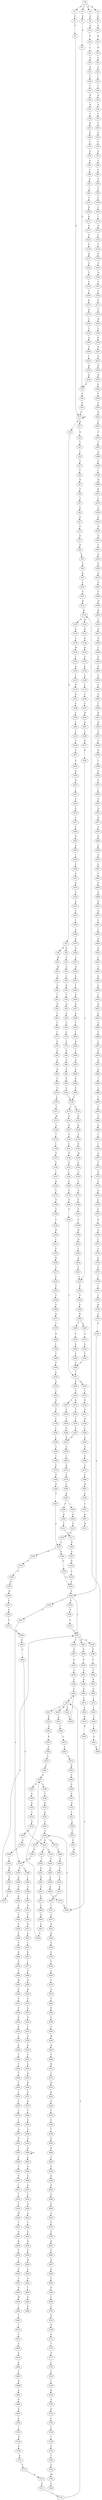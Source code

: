 strict digraph  {
	S0 -> S1 [ label = P ];
	S0 -> S2 [ label = K ];
	S0 -> S3 [ label = I ];
	S0 -> S4 [ label = S ];
	S1 -> S5 [ label = P ];
	S2 -> S6 [ label = E ];
	S3 -> S7 [ label = K ];
	S4 -> S8 [ label = G ];
	S5 -> S9 [ label = P ];
	S6 -> S10 [ label = N ];
	S7 -> S11 [ label = K ];
	S8 -> S12 [ label = A ];
	S9 -> S13 [ label = P ];
	S10 -> S14 [ label = K ];
	S11 -> S15 [ label = P ];
	S12 -> S16 [ label = P ];
	S13 -> S17 [ label = R ];
	S13 -> S18 [ label = K ];
	S13 -> S13 [ label = P ];
	S14 -> S19 [ label = R ];
	S15 -> S20 [ label = P ];
	S16 -> S21 [ label = I ];
	S17 -> S22 [ label = Q ];
	S18 -> S23 [ label = Q ];
	S19 -> S24 [ label = R ];
	S20 -> S25 [ label = P ];
	S21 -> S26 [ label = N ];
	S22 -> S27 [ label = T ];
	S23 -> S28 [ label = D ];
	S23 -> S29 [ label = S ];
	S24 -> S30 [ label = S ];
	S25 -> S13 [ label = P ];
	S26 -> S31 [ label = N ];
	S27 -> S32 [ label = Y ];
	S28 -> S33 [ label = W ];
	S29 -> S34 [ label = F ];
	S30 -> S35 [ label = I ];
	S31 -> S36 [ label = Y ];
	S32 -> S37 [ label = S ];
	S33 -> S38 [ label = M ];
	S34 -> S39 [ label = A ];
	S35 -> S40 [ label = I ];
	S36 -> S41 [ label = I ];
	S37 -> S42 [ label = F ];
	S38 -> S43 [ label = S ];
	S39 -> S44 [ label = L ];
	S40 -> S45 [ label = R ];
	S41 -> S46 [ label = R ];
	S42 -> S47 [ label = R ];
	S43 -> S48 [ label = E ];
	S44 -> S49 [ label = K ];
	S45 -> S50 [ label = D ];
	S46 -> S51 [ label = K ];
	S47 -> S52 [ label = P ];
	S48 -> S53 [ label = T ];
	S49 -> S54 [ label = V ];
	S50 -> S55 [ label = L ];
	S51 -> S56 [ label = Y ];
	S52 -> S57 [ label = A ];
	S53 -> S58 [ label = H ];
	S54 -> S59 [ label = A ];
	S55 -> S60 [ label = G ];
	S56 -> S61 [ label = H ];
	S57 -> S62 [ label = E ];
	S58 -> S63 [ label = T ];
	S59 -> S64 [ label = E ];
	S60 -> S65 [ label = N ];
	S61 -> S66 [ label = N ];
	S62 -> S67 [ label = E ];
	S63 -> S68 [ label = P ];
	S64 -> S69 [ label = A ];
	S65 -> S70 [ label = F ];
	S66 -> S71 [ label = Y ];
	S67 -> S72 [ label = E ];
	S68 -> S73 [ label = T ];
	S69 -> S74 [ label = A ];
	S70 -> S75 [ label = A ];
	S71 -> S76 [ label = V ];
	S72 -> S77 [ label = E ];
	S73 -> S78 [ label = P ];
	S74 -> S79 [ label = S ];
	S75 -> S80 [ label = G ];
	S76 -> S81 [ label = A ];
	S77 -> S82 [ label = D ];
	S78 -> S83 [ label = Q ];
	S79 -> S84 [ label = E ];
	S80 -> S85 [ label = S ];
	S81 -> S86 [ label = V ];
	S82 -> S87 [ label = S ];
	S83 -> S88 [ label = A ];
	S84 -> S89 [ label = P ];
	S85 -> S90 [ label = A ];
	S86 -> S91 [ label = A ];
	S87 -> S92 [ label = A ];
	S88 -> S93 [ label = Q ];
	S89 -> S94 [ label = E ];
	S90 -> S95 [ label = V ];
	S91 -> S96 [ label = L ];
	S92 -> S97 [ label = K ];
	S93 -> S98 [ label = P ];
	S94 -> S99 [ label = K ];
	S95 -> S100 [ label = F ];
	S96 -> S101 [ label = V ];
	S97 -> S102 [ label = L ];
	S98 -> S103 [ label = Q ];
	S99 -> S104 [ label = S ];
	S100 -> S105 [ label = L ];
	S101 -> S106 [ label = K ];
	S102 -> S107 [ label = G ];
	S103 -> S108 [ label = S ];
	S104 -> S109 [ label = L ];
	S105 -> S110 [ label = I ];
	S106 -> S111 [ label = K ];
	S107 -> S112 [ label = R ];
	S108 -> S113 [ label = E ];
	S109 -> S114 [ label = L ];
	S109 -> S115 [ label = G ];
	S110 -> S116 [ label = N ];
	S111 -> S117 [ label = A ];
	S112 -> S118 [ label = R ];
	S113 -> S119 [ label = M ];
	S114 -> S120 [ label = K ];
	S115 -> S121 [ label = K ];
	S116 -> S122 [ label = T ];
	S117 -> S123 [ label = Y ];
	S118 -> S124 [ label = W ];
	S118 -> S125 [ label = G ];
	S119 -> S126 [ label = T ];
	S120 -> S127 [ label = H ];
	S121 -> S128 [ label = K ];
	S122 -> S129 [ label = T ];
	S123 -> S130 [ label = S ];
	S124 -> S131 [ label = D ];
	S125 -> S132 [ label = E ];
	S126 -> S133 [ label = F ];
	S127 -> S134 [ label = P ];
	S128 -> S135 [ label = S ];
	S129 -> S136 [ label = D ];
	S130 -> S137 [ label = Q ];
	S131 -> S138 [ label = P ];
	S132 -> S139 [ label = C ];
	S133 -> S140 [ label = L ];
	S134 -> S141 [ label = L ];
	S135 -> S142 [ label = D ];
	S136 -> S143 [ label = V ];
	S137 -> S144 [ label = G ];
	S138 -> S145 [ label = D ];
	S139 -> S146 [ label = M ];
	S140 -> S147 [ label = N ];
	S141 -> S148 [ label = N ];
	S142 -> S149 [ label = M ];
	S143 -> S150 [ label = Q ];
	S144 -> S151 [ label = V ];
	S145 -> S152 [ label = T ];
	S146 -> S153 [ label = T ];
	S147 -> S154 [ label = S ];
	S148 -> S155 [ label = S ];
	S149 -> S156 [ label = E ];
	S150 -> S157 [ label = V ];
	S151 -> S158 [ label = V ];
	S152 -> S159 [ label = L ];
	S153 -> S160 [ label = A ];
	S154 -> S161 [ label = C ];
	S155 -> S162 [ label = I ];
	S156 -> S163 [ label = S ];
	S157 -> S164 [ label = T ];
	S158 -> S165 [ label = Y ];
	S159 -> S166 [ label = V ];
	S160 -> S167 [ label = Y ];
	S161 -> S168 [ label = D ];
	S162 -> S169 [ label = P ];
	S163 -> S170 [ label = L ];
	S164 -> S171 [ label = E ];
	S165 -> S172 [ label = K ];
	S166 -> S173 [ label = L ];
	S167 -> S174 [ label = N ];
	S168 -> S175 [ label = S ];
	S169 -> S176 [ label = S ];
	S170 -> S177 [ label = V ];
	S171 -> S178 [ label = G ];
	S172 -> S179 [ label = D ];
	S173 -> S180 [ label = Y ];
	S174 -> S181 [ label = N ];
	S175 -> S182 [ label = N ];
	S176 -> S183 [ label = V ];
	S177 -> S184 [ label = V ];
	S178 -> S185 [ label = R ];
	S179 -> S186 [ label = L ];
	S180 -> S187 [ label = F ];
	S181 -> S188 [ label = S ];
	S182 -> S189 [ label = S ];
	S183 -> S190 [ label = F ];
	S184 -> S191 [ label = F ];
	S185 -> S192 [ label = L ];
	S186 -> S193 [ label = Y ];
	S187 -> S194 [ label = H ];
	S188 -> S195 [ label = C ];
	S189 -> S196 [ label = C ];
	S190 -> S197 [ label = T ];
	S191 -> S198 [ label = F ];
	S192 -> S199 [ label = K ];
	S193 -> S200 [ label = A ];
	S194 -> S201 [ label = Q ];
	S195 -> S202 [ label = Y ];
	S196 -> S203 [ label = R ];
	S197 -> S204 [ label = E ];
	S197 -> S205 [ label = K ];
	S198 -> S206 [ label = H ];
	S199 -> S207 [ label = R ];
	S200 -> S208 [ label = Y ];
	S201 -> S209 [ label = C ];
	S202 -> S210 [ label = V ];
	S203 -> S211 [ label = I ];
	S204 -> S212 [ label = V ];
	S205 -> S213 [ label = I ];
	S206 -> S214 [ label = H ];
	S207 -> S215 [ label = S ];
	S208 -> S216 [ label = I ];
	S209 -> S217 [ label = K ];
	S210 -> S218 [ label = Y ];
	S211 -> S219 [ label = F ];
	S212 -> S220 [ label = L ];
	S212 -> S221 [ label = H ];
	S213 -> S222 [ label = R ];
	S214 -> S223 [ label = C ];
	S215 -> S224 [ label = N ];
	S216 -> S225 [ label = K ];
	S217 -> S226 [ label = E ];
	S218 -> S227 [ label = V ];
	S219 -> S228 [ label = K ];
	S220 -> S229 [ label = T ];
	S221 -> S230 [ label = T ];
	S222 -> S231 [ label = S ];
	S223 -> S232 [ label = K ];
	S224 -> S233 [ label = R ];
	S225 -> S234 [ label = K ];
	S226 -> S235 [ label = C ];
	S227 -> S236 [ label = P ];
	S228 -> S237 [ label = S ];
	S229 -> S238 [ label = C ];
	S230 -> S239 [ label = C ];
	S231 -> S240 [ label = H ];
	S232 -> S241 [ label = E ];
	S233 -> S242 [ label = E ];
	S234 -> S15 [ label = P ];
	S235 -> S243 [ label = K ];
	S236 -> S244 [ label = Q ];
	S237 -> S245 [ label = S ];
	S238 -> S246 [ label = P ];
	S239 -> S247 [ label = P ];
	S240 -> S248 [ label = L ];
	S241 -> S235 [ label = C ];
	S242 -> S249 [ label = P ];
	S243 -> S250 [ label = V ];
	S244 -> S251 [ label = N ];
	S245 -> S252 [ label = A ];
	S246 -> S253 [ label = D ];
	S247 -> S253 [ label = D ];
	S248 -> S254 [ label = A ];
	S249 -> S255 [ label = V ];
	S250 -> S256 [ label = F ];
	S251 -> S257 [ label = L ];
	S252 -> S258 [ label = V ];
	S253 -> S259 [ label = G ];
	S254 -> S260 [ label = S ];
	S255 -> S261 [ label = N ];
	S256 -> S262 [ label = R ];
	S257 -> S263 [ label = F ];
	S258 -> S264 [ label = V ];
	S259 -> S265 [ label = C ];
	S260 -> S266 [ label = S ];
	S261 -> S267 [ label = V ];
	S262 -> S268 [ label = A ];
	S262 -> S269 [ label = T ];
	S263 -> S270 [ label = S ];
	S264 -> S271 [ label = D ];
	S265 -> S272 [ label = K ];
	S266 -> S273 [ label = G ];
	S267 -> S274 [ label = V ];
	S268 -> S275 [ label = S ];
	S269 -> S276 [ label = S ];
	S270 -> S277 [ label = T ];
	S271 -> S278 [ label = T ];
	S272 -> S279 [ label = P ];
	S273 -> S280 [ label = C ];
	S274 -> S281 [ label = T ];
	S275 -> S282 [ label = S ];
	S276 -> S283 [ label = S ];
	S277 -> S284 [ label = P ];
	S278 -> S285 [ label = K ];
	S279 -> S286 [ label = C ];
	S280 -> S287 [ label = R ];
	S281 -> S288 [ label = G ];
	S282 -> S289 [ label = V ];
	S283 -> S290 [ label = V ];
	S284 -> S291 [ label = N ];
	S285 -> S292 [ label = I ];
	S286 -> S293 [ label = R ];
	S287 -> S294 [ label = A ];
	S288 -> S295 [ label = E ];
	S289 -> S296 [ label = F ];
	S290 -> S296 [ label = F ];
	S291 -> S297 [ label = D ];
	S292 -> S298 [ label = C ];
	S293 -> S299 [ label = P ];
	S293 -> S300 [ label = L ];
	S294 -> S301 [ label = T ];
	S295 -> S302 [ label = L ];
	S296 -> S197 [ label = T ];
	S297 -> S303 [ label = I ];
	S298 -> S304 [ label = P ];
	S299 -> S305 [ label = Q ];
	S300 -> S306 [ label = Q ];
	S301 -> S307 [ label = A ];
	S302 -> S308 [ label = M ];
	S303 -> S309 [ label = F ];
	S304 -> S310 [ label = S ];
	S305 -> S311 [ label = E ];
	S306 -> S312 [ label = N ];
	S307 -> S313 [ label = M ];
	S308 -> S314 [ label = K ];
	S309 -> S315 [ label = D ];
	S310 -> S316 [ label = G ];
	S311 -> S317 [ label = G ];
	S312 -> S318 [ label = G ];
	S314 -> S319 [ label = L ];
	S315 -> S320 [ label = N ];
	S316 -> S321 [ label = C ];
	S317 -> S322 [ label = D ];
	S318 -> S323 [ label = G ];
	S319 -> S324 [ label = L ];
	S320 -> S325 [ label = S ];
	S321 -> S326 [ label = N ];
	S322 -> S327 [ label = G ];
	S323 -> S328 [ label = N ];
	S323 -> S329 [ label = K ];
	S324 -> S330 [ label = G ];
	S325 -> S331 [ label = R ];
	S326 -> S332 [ label = P ];
	S327 -> S333 [ label = K ];
	S328 -> S334 [ label = G ];
	S329 -> S335 [ label = G ];
	S330 -> S336 [ label = Q ];
	S331 -> S337 [ label = F ];
	S332 -> S338 [ label = C ];
	S333 -> S339 [ label = G ];
	S334 -> S340 [ label = R ];
	S335 -> S341 [ label = S ];
	S336 -> S342 [ label = Q ];
	S337 -> S343 [ label = I ];
	S338 -> S344 [ label = I ];
	S339 -> S341 [ label = S ];
	S340 -> S345 [ label = K ];
	S341 -> S346 [ label = G ];
	S342 -> S347 [ label = V ];
	S343 -> S348 [ label = A ];
	S344 -> S349 [ label = I ];
	S345 -> S350 [ label = R ];
	S346 -> S351 [ label = S ];
	S346 -> S352 [ label = T ];
	S346 -> S353 [ label = G ];
	S347 -> S354 [ label = G ];
	S348 -> S355 [ label = S ];
	S349 -> S356 [ label = G ];
	S350 -> S357 [ label = G ];
	S351 -> S358 [ label = G ];
	S351 -> S359 [ label = K ];
	S351 -> S360 [ label = M ];
	S352 -> S361 [ label = P ];
	S353 -> S362 [ label = S ];
	S354 -> S363 [ label = E ];
	S355 -> S364 [ label = D ];
	S356 -> S365 [ label = T ];
	S357 -> S366 [ label = G ];
	S358 -> S367 [ label = Q ];
	S359 -> S368 [ label = D ];
	S360 -> S369 [ label = R ];
	S361 -> S370 [ label = G ];
	S362 -> S371 [ label = G ];
	S363 -> S372 [ label = G ];
	S364 -> S373 [ label = Q ];
	S365 -> S374 [ label = F ];
	S366 -> S375 [ label = S ];
	S367 -> S376 [ label = G ];
	S368 -> S377 [ label = P ];
	S369 -> S378 [ label = K ];
	S370 -> S379 [ label = G ];
	S370 -> S380 [ label = L ];
	S371 -> S351 [ label = S ];
	S372 -> S381 [ label = G ];
	S373 -> S382 [ label = N ];
	S374 -> S383 [ label = Q ];
	S375 -> S384 [ label = K ];
	S376 -> S385 [ label = A ];
	S377 -> S386 [ label = V ];
	S378 -> S387 [ label = G ];
	S379 -> S388 [ label = Q ];
	S380 -> S389 [ label = L ];
	S381 -> S390 [ label = V ];
	S382 -> S391 [ label = S ];
	S383 -> S392 [ label = N ];
	S384 -> S393 [ label = G ];
	S385 -> S394 [ label = G ];
	S386 -> S395 [ label = K ];
	S387 -> S396 [ label = E ];
	S388 -> S397 [ label = Q ];
	S389 -> S398 [ label = V ];
	S390 -> S399 [ label = D ];
	S391 -> S400 [ label = Y ];
	S392 -> S401 [ label = G ];
	S393 -> S402 [ label = G ];
	S394 -> S403 [ label = L ];
	S395 -> S404 [ label = G ];
	S396 -> S405 [ label = S ];
	S397 -> S406 [ label = K ];
	S398 -> S407 [ label = I ];
	S399 -> S408 [ label = R ];
	S400 -> S409 [ label = R ];
	S401 -> S323 [ label = G ];
	S402 -> S410 [ label = G ];
	S403 -> S411 [ label = G ];
	S404 -> S412 [ label = L ];
	S405 -> S413 [ label = I ];
	S406 -> S414 [ label = S ];
	S407 -> S415 [ label = N ];
	S408 -> S416 [ label = L ];
	S409 -> S417 [ label = R ];
	S410 -> S418 [ label = E ];
	S410 -> S419 [ label = V ];
	S411 -> S420 [ label = W ];
	S411 -> S421 [ label = S ];
	S411 -> S422 [ label = A ];
	S412 -> S423 [ label = I ];
	S413 -> S424 [ label = S ];
	S414 -> S425 [ label = P ];
	S415 -> S426 [ label = S ];
	S416 -> S427 [ label = Q ];
	S417 -> S428 [ label = K ];
	S418 -> S429 [ label = S ];
	S419 -> S430 [ label = T ];
	S420 -> S431 [ label = A ];
	S421 -> S432 [ label = G ];
	S422 -> S433 [ label = G ];
	S423 -> S434 [ label = G ];
	S424 -> S435 [ label = K ];
	S425 -> S436 [ label = P ];
	S426 -> S437 [ label = K ];
	S427 -> S438 [ label = H ];
	S428 -> S439 [ label = P ];
	S429 -> S440 [ label = A ];
	S430 -> S441 [ label = N ];
	S431 -> S442 [ label = Y ];
	S432 -> S443 [ label = A ];
	S433 -> S403 [ label = L ];
	S434 -> S444 [ label = L ];
	S435 -> S445 [ label = K ];
	S436 -> S446 [ label = P ];
	S437 -> S447 [ label = E ];
	S438 -> S448 [ label = I ];
	S439 -> S449 [ label = L ];
	S440 -> S450 [ label = S ];
	S441 -> S451 [ label = K ];
	S442 -> S452 [ label = L ];
	S443 -> S453 [ label = K ];
	S444 -> S454 [ label = G ];
	S445 -> S455 [ label = G ];
	S446 -> S456 [ label = S ];
	S447 -> S457 [ label = L ];
	S448 -> S458 [ label = G ];
	S449 -> S459 [ label = R ];
	S450 -> S460 [ label = K ];
	S451 -> S461 [ label = D ];
	S452 -> S462 [ label = L ];
	S453 -> S463 [ label = S ];
	S454 -> S464 [ label = R ];
	S455 -> S465 [ label = G ];
	S456 -> S466 [ label = R ];
	S457 -> S467 [ label = R ];
	S458 -> S468 [ label = P ];
	S459 -> S469 [ label = F ];
	S460 -> S470 [ label = K ];
	S461 -> S471 [ label = G ];
	S462 -> S472 [ label = P ];
	S463 -> S473 [ label = G ];
	S464 -> S118 [ label = R ];
	S465 -> S474 [ label = T ];
	S465 -> S410 [ label = G ];
	S465 -> S475 [ label = D ];
	S466 -> S476 [ label = P ];
	S467 -> S477 [ label = I ];
	S468 -> S478 [ label = V ];
	S469 -> S479 [ label = Q ];
	S470 -> S455 [ label = G ];
	S471 -> S480 [ label = S ];
	S472 -> S481 [ label = R ];
	S473 -> S482 [ label = S ];
	S474 -> S483 [ label = P ];
	S475 -> S484 [ label = P ];
	S476 -> S485 [ label = P ];
	S477 -> S486 [ label = D ];
	S478 -> S487 [ label = S ];
	S479 -> S488 [ label = E ];
	S480 -> S489 [ label = S ];
	S481 -> S490 [ label = G ];
	S482 -> S491 [ label = A ];
	S483 -> S370 [ label = G ];
	S484 -> S492 [ label = G ];
	S485 -> S493 [ label = H ];
	S486 -> S494 [ label = H ];
	S487 -> S495 [ label = G ];
	S488 -> S496 [ label = K ];
	S489 -> S497 [ label = G ];
	S490 -> S498 [ label = S ];
	S491 -> S499 [ label = S ];
	S491 -> S500 [ label = G ];
	S492 -> S501 [ label = G ];
	S493 -> S502 [ label = S ];
	S494 -> S503 [ label = M ];
	S495 -> S504 [ label = I ];
	S496 -> S505 [ label = S ];
	S497 -> S506 [ label = S ];
	S498 -> S507 [ label = R ];
	S499 -> S508 [ label = G ];
	S500 -> S509 [ label = G ];
	S501 -> S510 [ label = D ];
	S502 -> S511 [ label = P ];
	S503 -> S512 [ label = P ];
	S504 -> S513 [ label = K ];
	S505 -> S109 [ label = L ];
	S506 -> S491 [ label = A ];
	S507 -> S514 [ label = Q ];
	S508 -> S515 [ label = K ];
	S509 -> S516 [ label = G ];
	S510 -> S517 [ label = K ];
	S511 -> S518 [ label = P ];
	S512 -> S519 [ label = A ];
	S513 -> S520 [ label = D ];
	S514 -> S521 [ label = L ];
	S515 -> S522 [ label = K ];
	S516 -> S523 [ label = T ];
	S517 -> S524 [ label = T ];
	S518 -> S525 [ label = E ];
	S519 -> S526 [ label = D ];
	S520 -> S527 [ label = V ];
	S521 -> S528 [ label = A ];
	S522 -> S529 [ label = G ];
	S523 -> S530 [ label = G ];
	S524 -> S531 [ label = T ];
	S525 -> S532 [ label = K ];
	S526 -> S533 [ label = L ];
	S527 -> S534 [ label = E ];
	S528 -> S535 [ label = C ];
	S529 -> S465 [ label = G ];
	S530 -> S536 [ label = R ];
	S531 -> S537 [ label = G ];
	S532 -> S538 [ label = A ];
	S533 -> S539 [ label = V ];
	S534 -> S540 [ label = D ];
	S535 -> S541 [ label = P ];
	S536 -> S542 [ label = G ];
	S537 -> S543 [ label = D ];
	S538 -> S544 [ label = R ];
	S539 -> S545 [ label = D ];
	S540 -> S546 [ label = L ];
	S541 -> S547 [ label = M ];
	S542 -> S548 [ label = I ];
	S543 -> S549 [ label = K ];
	S544 -> S550 [ label = S ];
	S545 -> S551 [ label = S ];
	S546 -> S552 [ label = F ];
	S548 -> S553 [ label = L ];
	S549 -> S554 [ label = S ];
	S550 -> S555 [ label = V ];
	S551 -> S556 [ label = A ];
	S552 -> S557 [ label = V ];
	S553 -> S558 [ label = N ];
	S554 -> S559 [ label = G ];
	S555 -> S560 [ label = S ];
	S556 -> S561 [ label = R ];
	S557 -> S562 [ label = I ];
	S558 -> S563 [ label = G ];
	S559 -> S564 [ label = Y ];
	S560 -> S565 [ label = P ];
	S561 -> S566 [ label = R ];
	S562 -> S567 [ label = G ];
	S563 -> S568 [ label = S ];
	S564 -> S569 [ label = C ];
	S565 -> S570 [ label = S ];
	S566 -> S571 [ label = E ];
	S567 -> S572 [ label = Q ];
	S568 -> S573 [ label = G ];
	S569 -> S574 [ label = V ];
	S570 -> S575 [ label = F ];
	S571 -> S576 [ label = R ];
	S572 -> S577 [ label = Q ];
	S573 -> S351 [ label = S ];
	S574 -> S578 [ label = A ];
	S575 -> S579 [ label = S ];
	S576 -> S580 [ label = P ];
	S577 -> S581 [ label = A ];
	S578 -> S582 [ label = T ];
	S579 -> S583 [ label = L ];
	S580 -> S584 [ label = A ];
	S581 -> S585 [ label = K ];
	S582 -> S586 [ label = E ];
	S583 -> S587 [ label = A ];
	S584 -> S588 [ label = A ];
	S585 -> S589 [ label = E ];
	S586 -> S590 [ label = S ];
	S587 -> S591 [ label = R ];
	S588 -> S592 [ label = A ];
	S589 -> S593 [ label = V ];
	S590 -> S594 [ label = F ];
	S591 -> S595 [ label = T ];
	S592 -> S596 [ label = A ];
	S593 -> S597 [ label = S ];
	S594 -> S598 [ label = M ];
	S595 -> S599 [ label = P ];
	S596 -> S600 [ label = Q ];
	S596 -> S596 [ label = A ];
	S597 -> S601 [ label = Y ];
	S598 -> S602 [ label = R ];
	S599 -> S603 [ label = L ];
	S600 -> S604 [ label = Q ];
	S601 -> S605 [ label = N ];
	S602 -> S606 [ label = V ];
	S603 -> S607 [ label = R ];
	S604 -> S608 [ label = Q ];
	S605 -> S609 [ label = A ];
	S606 -> S610 [ label = R ];
	S607 -> S611 [ label = L ];
	S608 -> S612 [ label = A ];
	S609 -> S613 [ label = D ];
	S610 -> S614 [ label = V ];
	S611 -> S615 [ label = L ];
	S612 -> S616 [ label = S ];
	S613 -> S617 [ label = Q ];
	S614 -> S618 [ label = W ];
	S615 -> S619 [ label = P ];
	S616 -> S620 [ label = A ];
	S617 -> S621 [ label = L ];
	S618 -> S622 [ label = A ];
	S619 -> S623 [ label = W ];
	S620 -> S624 [ label = G ];
	S621 -> S625 [ label = L ];
	S622 -> S626 [ label = P ];
	S623 -> S627 [ label = L ];
	S624 -> S628 [ label = L ];
	S625 -> S629 [ label = K ];
	S626 -> S630 [ label = F ];
	S627 -> S631 [ label = Q ];
	S628 -> S632 [ label = A ];
	S629 -> S633 [ label = A ];
	S630 -> S634 [ label = L ];
	S631 -> S635 [ label = K ];
	S632 -> S636 [ label = N ];
	S633 -> S637 [ label = I ];
	S634 -> S638 [ label = T ];
	S635 -> S639 [ label = P ];
	S636 -> S640 [ label = S ];
	S637 -> S641 [ label = V ];
	S638 -> S642 [ label = E ];
	S639 -> S643 [ label = F ];
	S640 -> S644 [ label = H ];
	S641 -> S645 [ label = S ];
	S642 -> S646 [ label = R ];
	S643 -> S647 [ label = P ];
	S644 -> S648 [ label = L ];
	S645 -> S649 [ label = E ];
	S646 -> S650 [ label = C ];
	S647 -> S651 [ label = C ];
	S648 -> S652 [ label = G ];
	S649 -> S653 [ label = I ];
	S650 -> S654 [ label = S ];
	S651 -> S655 [ label = P ];
	S652 -> S656 [ label = I ];
	S653 -> S657 [ label = D ];
	S654 -> S658 [ label = Q ];
	S655 -> S659 [ label = W ];
	S656 -> S660 [ label = G ];
	S657 -> S661 [ label = E ];
	S658 -> S662 [ label = R ];
	S659 -> S663 [ label = L ];
	S660 -> S664 [ label = S ];
	S661 -> S665 [ label = G ];
	S662 -> S666 [ label = G ];
	S663 -> S667 [ label = S ];
	S665 -> S668 [ label = V ];
	S666 -> S669 [ label = P ];
	S667 -> S670 [ label = C ];
	S668 -> S671 [ label = Y ];
	S669 -> S672 [ label = V ];
	S670 -> S673 [ label = G ];
	S671 -> S674 [ label = G ];
	S672 -> S675 [ label = F ];
	S673 -> S676 [ label = A ];
	S674 -> S677 [ label = A ];
	S675 -> S678 [ label = A ];
	S676 -> S679 [ label = F ];
	S677 -> S680 [ label = Q ];
	S678 -> S681 [ label = Q ];
	S679 -> S682 [ label = A ];
	S680 -> S683 [ label = T ];
	S681 -> S684 [ label = F ];
	S682 -> S685 [ label = V ];
	S683 -> S686 [ label = L ];
	S684 -> S687 [ label = R ];
	S685 -> S688 [ label = R ];
	S686 -> S689 [ label = T ];
	S687 -> S690 [ label = S ];
	S688 -> S691 [ label = A ];
	S689 -> S692 [ label = T ];
	S690 -> S693 [ label = C ];
	S691 -> S694 [ label = R ];
	S692 -> S695 [ label = C ];
	S693 -> S696 [ label = S ];
	S694 -> S697 [ label = G ];
	S695 -> S698 [ label = D ];
	S696 -> S699 [ label = L ];
	S697 -> S700 [ label = G ];
	S698 -> S701 [ label = C ];
	S699 -> S702 [ label = G ];
	S700 -> S703 [ label = T ];
	S701 -> S704 [ label = I ];
	S702 -> S705 [ label = R ];
	S703 -> S706 [ label = N ];
	S704 -> S707 [ label = A ];
	S705 -> S708 [ label = H ];
	S706 -> S709 [ label = V ];
	S707 -> S710 [ label = F ];
	S708 -> S711 [ label = A ];
	S709 -> S712 [ label = A ];
	S710 -> S713 [ label = P ];
	S711 -> S714 [ label = T ];
	S712 -> S715 [ label = T ];
	S713 -> S716 [ label = V ];
	S714 -> S717 [ label = S ];
	S715 -> S718 [ label = A ];
	S716 -> S719 [ label = D ];
	S717 -> S720 [ label = L ];
	S718 -> S721 [ label = G ];
	S719 -> S722 [ label = L ];
	S720 -> S723 [ label = F ];
	S721 -> S724 [ label = L ];
	S722 -> S725 [ label = C ];
	S723 -> S726 [ label = L ];
	S724 -> S411 [ label = G ];
	S725 -> S727 [ label = R ];
	S726 -> S728 [ label = R ];
	S727 -> S729 [ label = A ];
	S728 -> S730 [ label = A ];
	S729 -> S731 [ label = L ];
	S730 -> S732 [ label = A ];
	S731 -> S733 [ label = T ];
	S732 -> S734 [ label = S ];
	S733 -> S735 [ label = Q ];
	S734 -> S736 [ label = T ];
	S735 -> S737 [ label = A ];
	S736 -> S738 [ label = C ];
	S737 -> S739 [ label = L ];
	S738 -> S740 [ label = P ];
	S739 -> S741 [ label = L ];
	S740 -> S742 [ label = C ];
	S741 -> S743 [ label = T ];
	S742 -> S744 [ label = S ];
	S743 -> S745 [ label = K ];
	S744 -> S746 [ label = M ];
	S745 -> S747 [ label = G ];
	S746 -> S748 [ label = V ];
	S747 -> S749 [ label = S ];
	S749 -> S346 [ label = G ];
}
